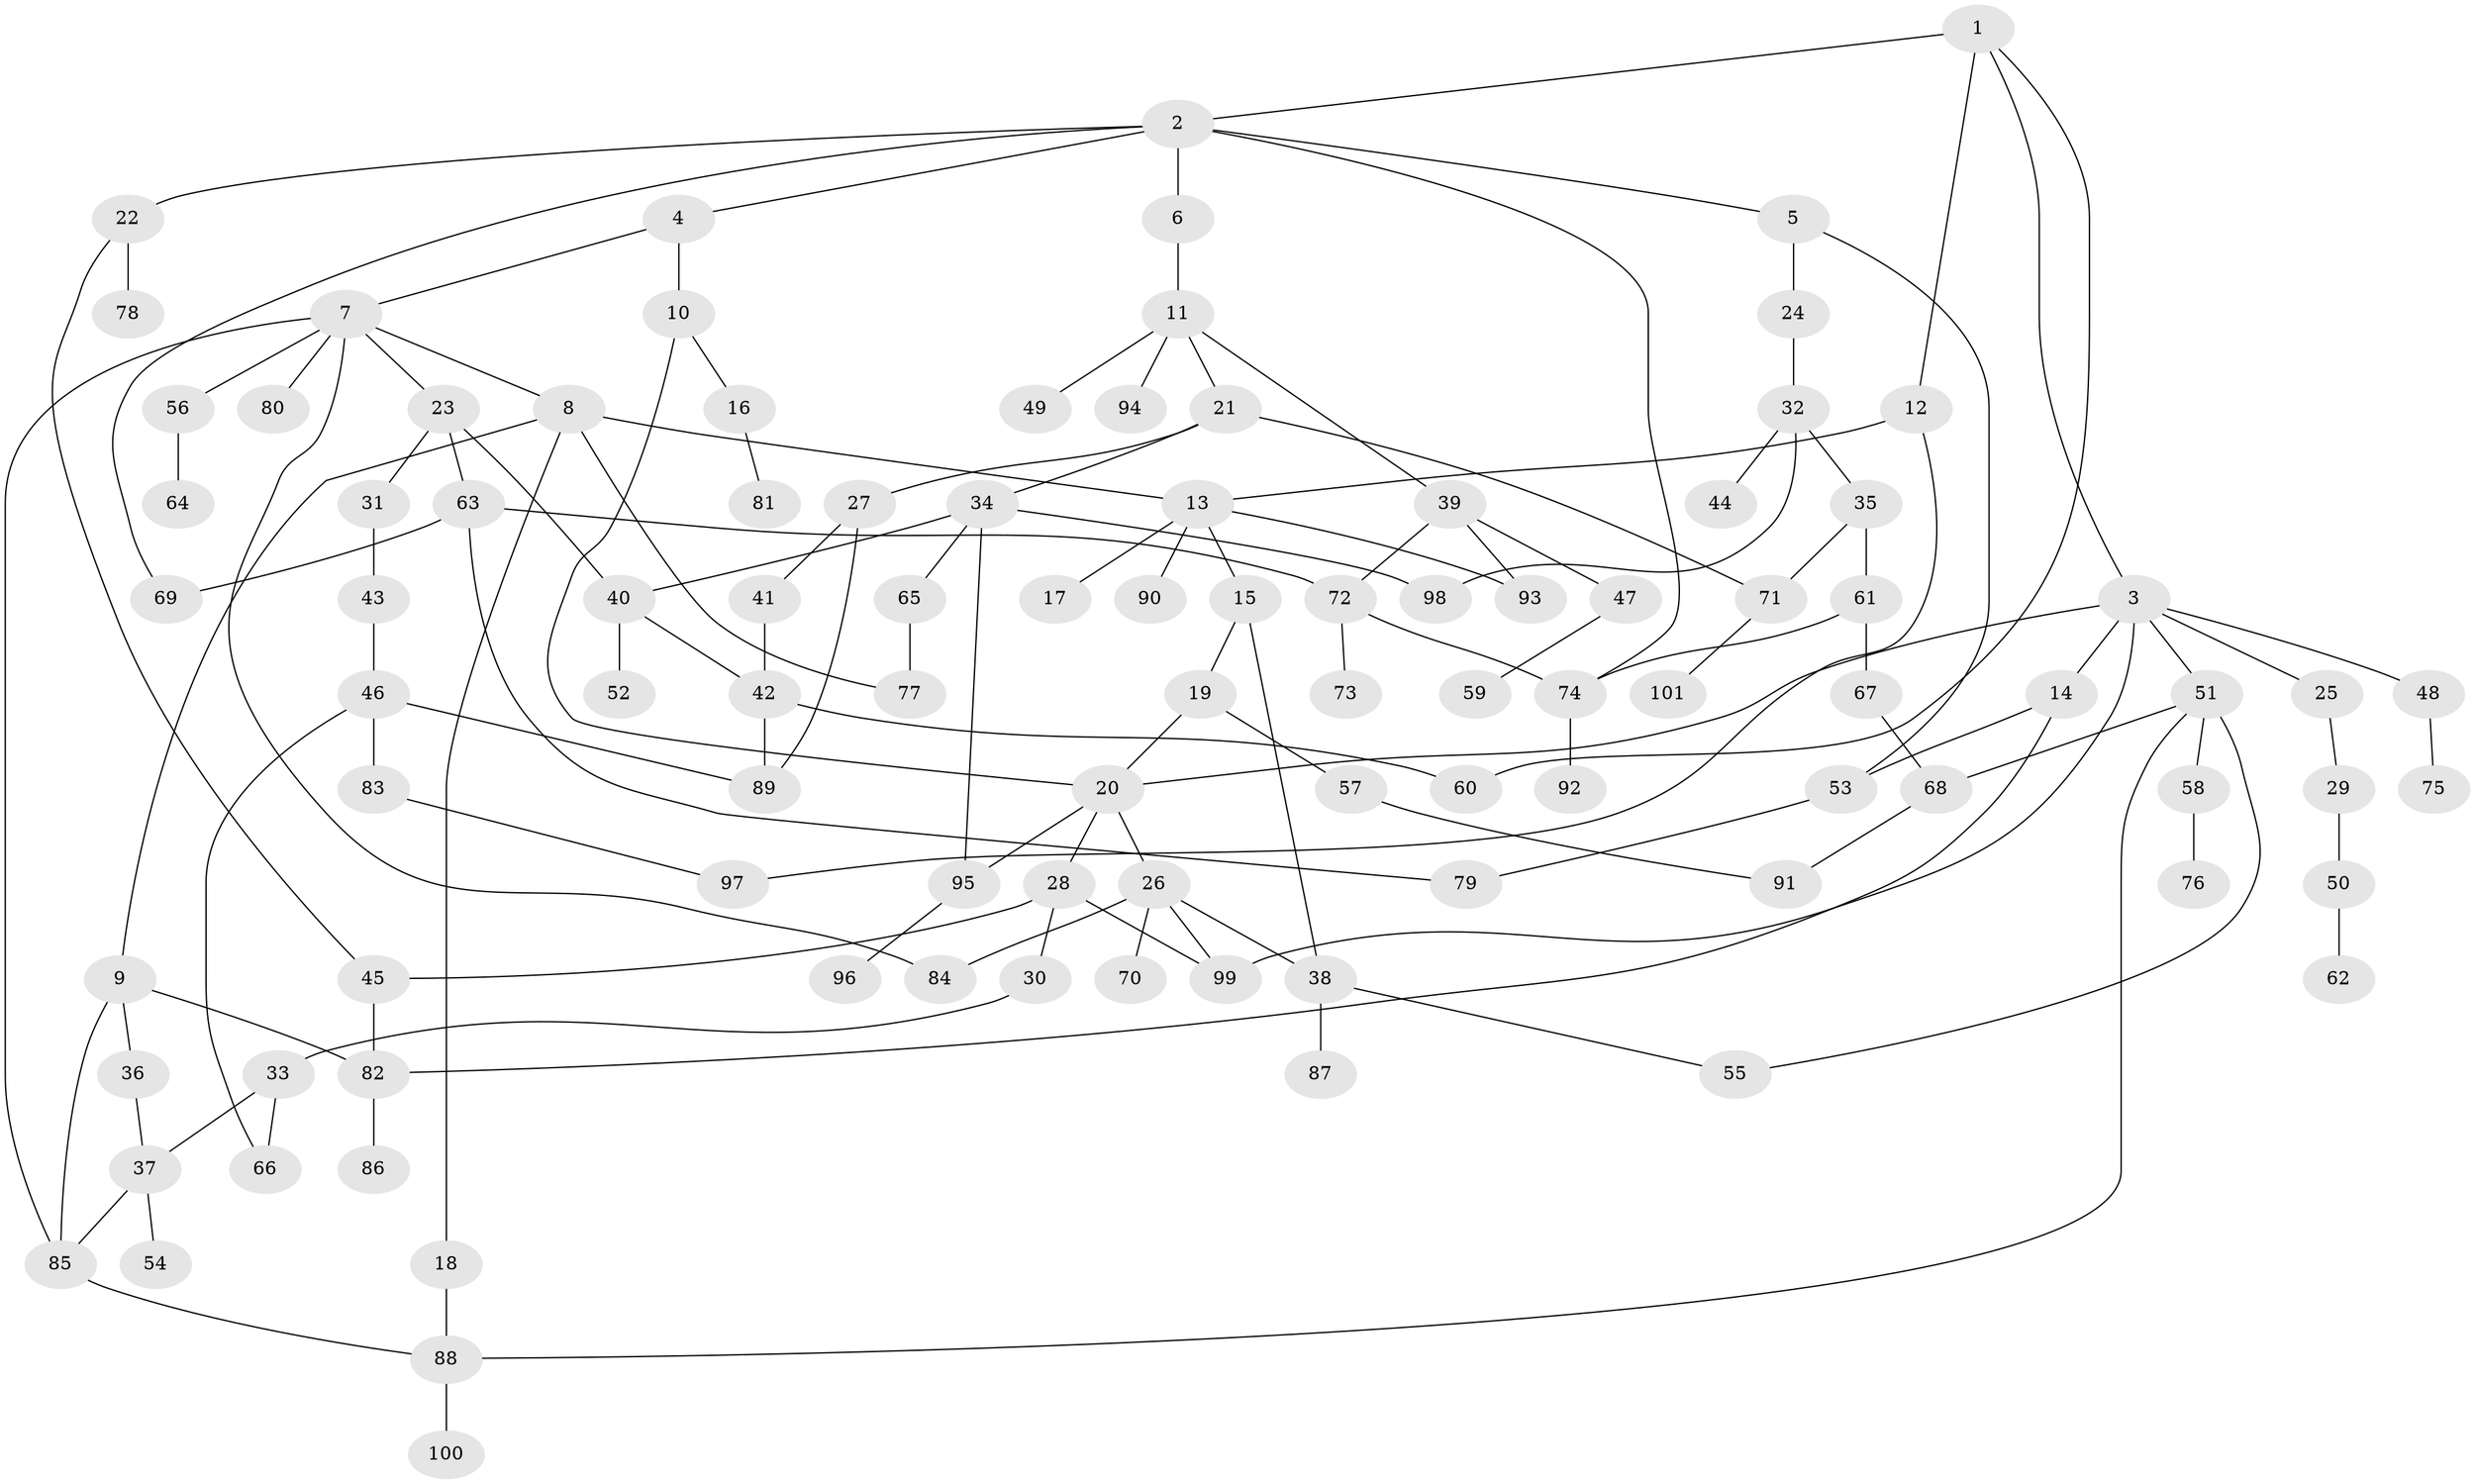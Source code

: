 // Generated by graph-tools (version 1.1) at 2025/49/03/09/25 03:49:15]
// undirected, 101 vertices, 136 edges
graph export_dot {
graph [start="1"]
  node [color=gray90,style=filled];
  1;
  2;
  3;
  4;
  5;
  6;
  7;
  8;
  9;
  10;
  11;
  12;
  13;
  14;
  15;
  16;
  17;
  18;
  19;
  20;
  21;
  22;
  23;
  24;
  25;
  26;
  27;
  28;
  29;
  30;
  31;
  32;
  33;
  34;
  35;
  36;
  37;
  38;
  39;
  40;
  41;
  42;
  43;
  44;
  45;
  46;
  47;
  48;
  49;
  50;
  51;
  52;
  53;
  54;
  55;
  56;
  57;
  58;
  59;
  60;
  61;
  62;
  63;
  64;
  65;
  66;
  67;
  68;
  69;
  70;
  71;
  72;
  73;
  74;
  75;
  76;
  77;
  78;
  79;
  80;
  81;
  82;
  83;
  84;
  85;
  86;
  87;
  88;
  89;
  90;
  91;
  92;
  93;
  94;
  95;
  96;
  97;
  98;
  99;
  100;
  101;
  1 -- 2;
  1 -- 3;
  1 -- 12;
  1 -- 60;
  2 -- 4;
  2 -- 5;
  2 -- 6;
  2 -- 22;
  2 -- 69;
  2 -- 74;
  3 -- 14;
  3 -- 20;
  3 -- 25;
  3 -- 48;
  3 -- 51;
  3 -- 99;
  4 -- 7;
  4 -- 10;
  5 -- 24;
  5 -- 53;
  6 -- 11;
  7 -- 8;
  7 -- 23;
  7 -- 56;
  7 -- 80;
  7 -- 84;
  7 -- 85;
  8 -- 9;
  8 -- 18;
  8 -- 77;
  8 -- 13;
  9 -- 36;
  9 -- 85;
  9 -- 82;
  10 -- 16;
  10 -- 20;
  11 -- 21;
  11 -- 39;
  11 -- 49;
  11 -- 94;
  12 -- 13;
  12 -- 97;
  13 -- 15;
  13 -- 17;
  13 -- 90;
  13 -- 93;
  14 -- 82;
  14 -- 53;
  15 -- 19;
  15 -- 38;
  16 -- 81;
  18 -- 88;
  19 -- 57;
  19 -- 20;
  20 -- 26;
  20 -- 28;
  20 -- 95;
  21 -- 27;
  21 -- 34;
  21 -- 71;
  22 -- 45;
  22 -- 78;
  23 -- 31;
  23 -- 63;
  23 -- 40;
  24 -- 32;
  25 -- 29;
  26 -- 38;
  26 -- 70;
  26 -- 99;
  26 -- 84;
  27 -- 41;
  27 -- 89;
  28 -- 30;
  28 -- 99;
  28 -- 45;
  29 -- 50;
  30 -- 33;
  31 -- 43;
  32 -- 35;
  32 -- 44;
  32 -- 98;
  33 -- 37;
  33 -- 66;
  34 -- 40;
  34 -- 65;
  34 -- 98;
  34 -- 95;
  35 -- 61;
  35 -- 71;
  36 -- 37;
  37 -- 54;
  37 -- 85;
  38 -- 87;
  38 -- 55;
  39 -- 47;
  39 -- 93;
  39 -- 72;
  40 -- 42;
  40 -- 52;
  41 -- 42;
  42 -- 60;
  42 -- 89;
  43 -- 46;
  45 -- 82;
  46 -- 83;
  46 -- 89;
  46 -- 66;
  47 -- 59;
  48 -- 75;
  50 -- 62;
  51 -- 55;
  51 -- 58;
  51 -- 68;
  51 -- 88;
  53 -- 79;
  56 -- 64;
  57 -- 91;
  58 -- 76;
  61 -- 67;
  61 -- 74;
  63 -- 72;
  63 -- 79;
  63 -- 69;
  65 -- 77;
  67 -- 68;
  68 -- 91;
  71 -- 101;
  72 -- 73;
  72 -- 74;
  74 -- 92;
  82 -- 86;
  83 -- 97;
  85 -- 88;
  88 -- 100;
  95 -- 96;
}

